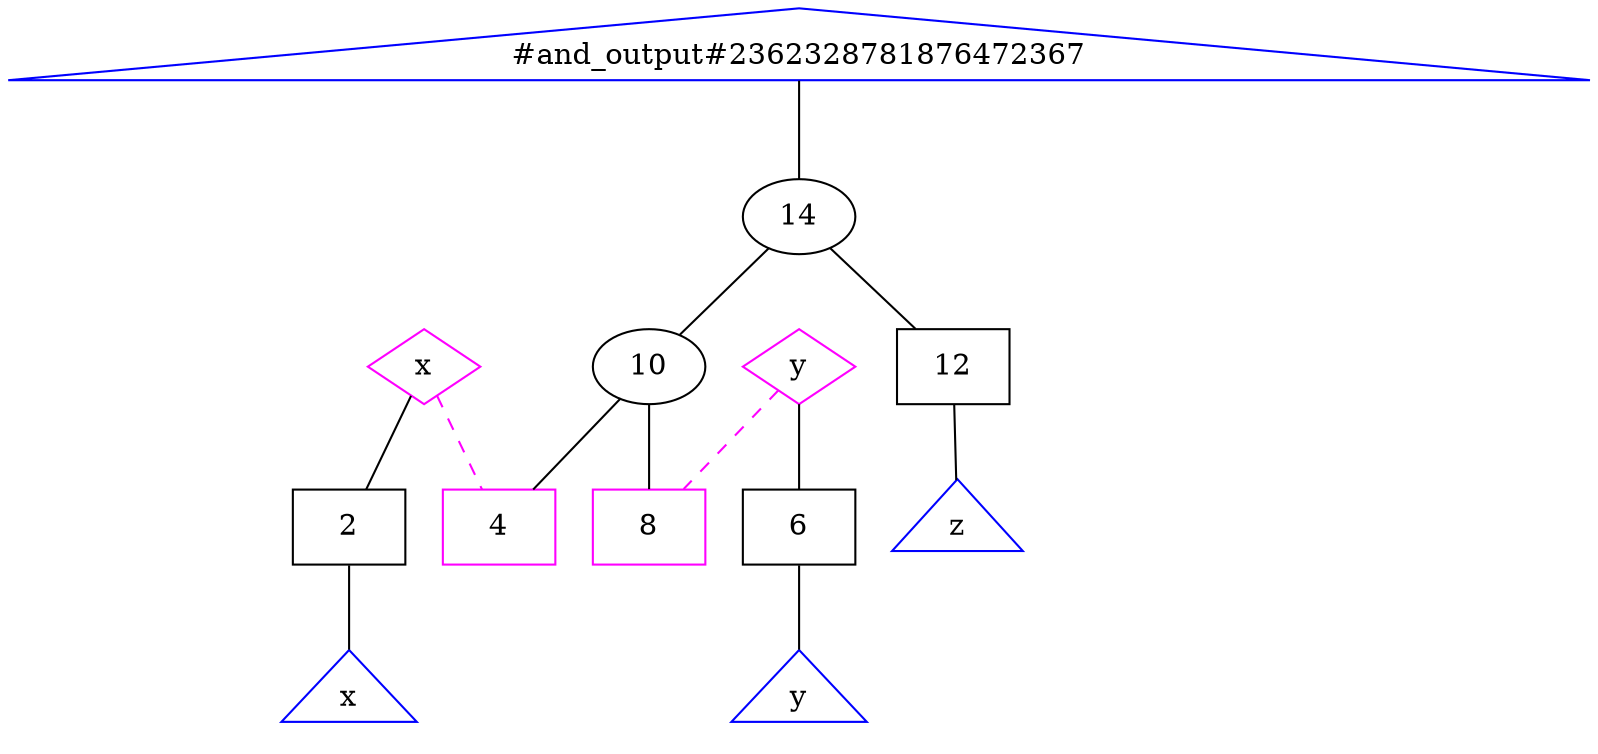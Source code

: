 digraph "test.aag" {
"2"[shape=box];
I0[shape=triangle,color=blue];
I0[label="x"];
"2"->I0[arrowhead=none];
"6"[shape=box];
I1[shape=triangle,color=blue];
I1[label="y"];
"6"->I1[arrowhead=none];
"12"[shape=box];
I2[shape=triangle,color=blue];
I2[label="z"];
"12"->I2[arrowhead=none];
"10"->"4"[arrowhead=none];
"10"->"8"[arrowhead=none];
"14"->"10"[arrowhead=none];
"14"->"12"[arrowhead=none];
O0[shape=triangle,color=blue];
O0[label="#and_output#2362328781876472367"];
O0 -> "14"[arrowhead=none];
"4"[shape=box,color=magenta];
L0 [shape=diamond,color=magenta];
L0[label="x"];
L0 -> "2"[arrowhead=none];
L0 -> "4"[style=dashed,color=magenta,arrowhead=none];
"8"[shape=box,color=magenta];
L1 [shape=diamond,color=magenta];
L1[label="y"];
L1 -> "6"[arrowhead=none];
L1 -> "8"[style=dashed,color=magenta,arrowhead=none];
}
